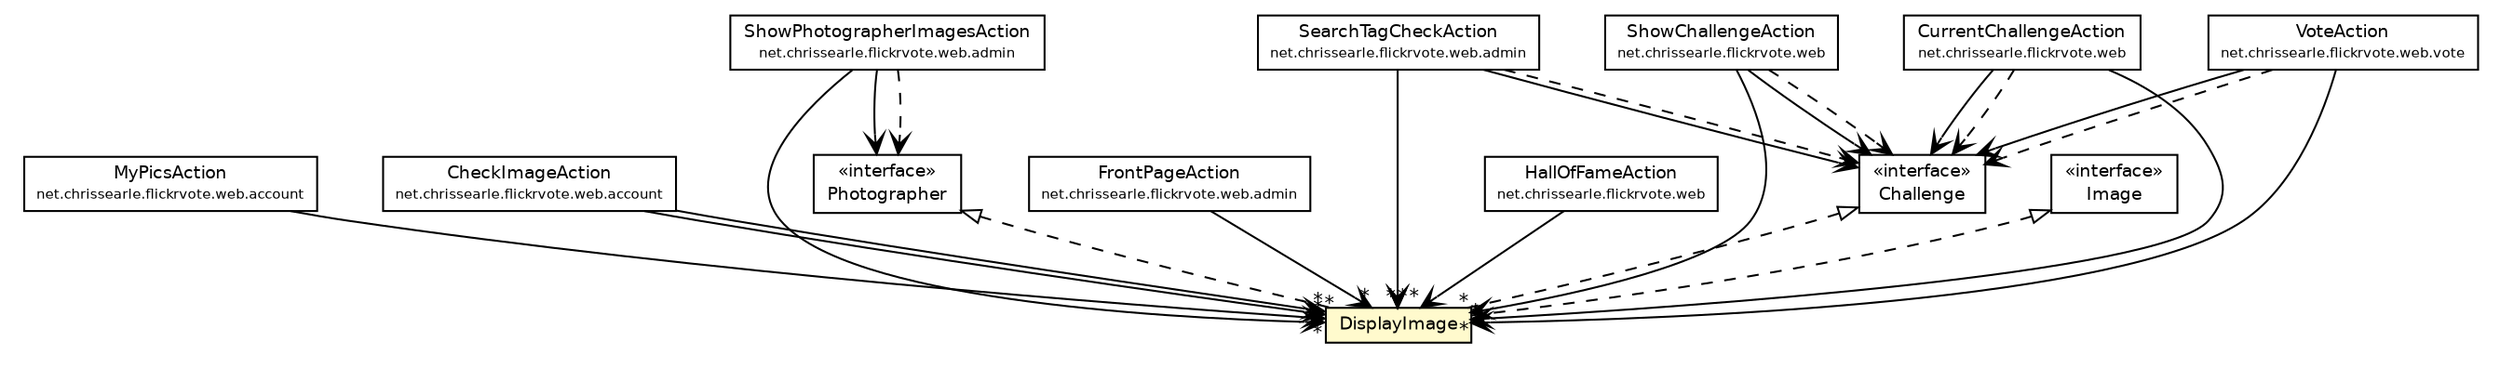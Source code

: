 #!/usr/local/bin/dot
#
# Class diagram 
# Generated by UmlGraph version 4.6 (http://www.spinellis.gr/sw/umlgraph)
#

digraph G {
	edge [fontname="Helvetica",fontsize=10,labelfontname="Helvetica",labelfontsize=10];
	node [fontname="Helvetica",fontsize=10,shape=plaintext];
	// net.chrissearle.flickrvote.web.account.MyPicsAction
	c12006 [label=<<table border="0" cellborder="1" cellspacing="0" cellpadding="2" port="p" href="../account/MyPicsAction.html">
		<tr><td><table border="0" cellspacing="0" cellpadding="1">
			<tr><td> MyPicsAction </td></tr>
			<tr><td><font point-size="7.0"> net.chrissearle.flickrvote.web.account </font></td></tr>
		</table></td></tr>
		</table>>, fontname="Helvetica", fontcolor="black", fontsize=9.0];
	// net.chrissearle.flickrvote.web.account.CheckImageAction
	c12007 [label=<<table border="0" cellborder="1" cellspacing="0" cellpadding="2" port="p" href="../account/CheckImageAction.html">
		<tr><td><table border="0" cellspacing="0" cellpadding="1">
			<tr><td> CheckImageAction </td></tr>
			<tr><td><font point-size="7.0"> net.chrissearle.flickrvote.web.account </font></td></tr>
		</table></td></tr>
		</table>>, fontname="Helvetica", fontcolor="black", fontsize=9.0];
	// net.chrissearle.flickrvote.web.admin.ShowPhotographerImagesAction
	c12009 [label=<<table border="0" cellborder="1" cellspacing="0" cellpadding="2" port="p" href="../admin/ShowPhotographerImagesAction.html">
		<tr><td><table border="0" cellspacing="0" cellpadding="1">
			<tr><td> ShowPhotographerImagesAction </td></tr>
			<tr><td><font point-size="7.0"> net.chrissearle.flickrvote.web.admin </font></td></tr>
		</table></td></tr>
		</table>>, fontname="Helvetica", fontcolor="black", fontsize=9.0];
	// net.chrissearle.flickrvote.web.admin.SearchTagCheckAction
	c12012 [label=<<table border="0" cellborder="1" cellspacing="0" cellpadding="2" port="p" href="../admin/SearchTagCheckAction.html">
		<tr><td><table border="0" cellspacing="0" cellpadding="1">
			<tr><td> SearchTagCheckAction </td></tr>
			<tr><td><font point-size="7.0"> net.chrissearle.flickrvote.web.admin </font></td></tr>
		</table></td></tr>
		</table>>, fontname="Helvetica", fontcolor="black", fontsize=9.0];
	// net.chrissearle.flickrvote.web.admin.FrontPageAction
	c12019 [label=<<table border="0" cellborder="1" cellspacing="0" cellpadding="2" port="p" href="../admin/FrontPageAction.html">
		<tr><td><table border="0" cellspacing="0" cellpadding="1">
			<tr><td> FrontPageAction </td></tr>
			<tr><td><font point-size="7.0"> net.chrissearle.flickrvote.web.admin </font></td></tr>
		</table></td></tr>
		</table>>, fontname="Helvetica", fontcolor="black", fontsize=9.0];
	// net.chrissearle.flickrvote.web.ShowChallengeAction
	c12029 [label=<<table border="0" cellborder="1" cellspacing="0" cellpadding="2" port="p" href="../ShowChallengeAction.html">
		<tr><td><table border="0" cellspacing="0" cellpadding="1">
			<tr><td> ShowChallengeAction </td></tr>
			<tr><td><font point-size="7.0"> net.chrissearle.flickrvote.web </font></td></tr>
		</table></td></tr>
		</table>>, fontname="Helvetica", fontcolor="black", fontsize=9.0];
	// net.chrissearle.flickrvote.web.HallOfFameAction
	c12032 [label=<<table border="0" cellborder="1" cellspacing="0" cellpadding="2" port="p" href="../HallOfFameAction.html">
		<tr><td><table border="0" cellspacing="0" cellpadding="1">
			<tr><td> HallOfFameAction </td></tr>
			<tr><td><font point-size="7.0"> net.chrissearle.flickrvote.web </font></td></tr>
		</table></td></tr>
		</table>>, fontname="Helvetica", fontcolor="black", fontsize=9.0];
	// net.chrissearle.flickrvote.web.CurrentChallengeAction
	c12035 [label=<<table border="0" cellborder="1" cellspacing="0" cellpadding="2" port="p" href="../CurrentChallengeAction.html">
		<tr><td><table border="0" cellspacing="0" cellpadding="1">
			<tr><td> CurrentChallengeAction </td></tr>
			<tr><td><font point-size="7.0"> net.chrissearle.flickrvote.web </font></td></tr>
		</table></td></tr>
		</table>>, fontname="Helvetica", fontcolor="black", fontsize=9.0];
	// net.chrissearle.flickrvote.web.model.Photographer
	c12039 [label=<<table border="0" cellborder="1" cellspacing="0" cellpadding="2" port="p" href="./Photographer.html">
		<tr><td><table border="0" cellspacing="0" cellpadding="1">
			<tr><td> &laquo;interface&raquo; </td></tr>
			<tr><td> Photographer </td></tr>
		</table></td></tr>
		</table>>, fontname="Helvetica", fontcolor="black", fontsize=9.0];
	// net.chrissearle.flickrvote.web.model.Image
	c12040 [label=<<table border="0" cellborder="1" cellspacing="0" cellpadding="2" port="p" href="./Image.html">
		<tr><td><table border="0" cellspacing="0" cellpadding="1">
			<tr><td> &laquo;interface&raquo; </td></tr>
			<tr><td> Image </td></tr>
		</table></td></tr>
		</table>>, fontname="Helvetica", fontcolor="black", fontsize=9.0];
	// net.chrissearle.flickrvote.web.model.DisplayImage
	c12042 [label=<<table border="0" cellborder="1" cellspacing="0" cellpadding="2" port="p" bgcolor="lemonChiffon" href="./DisplayImage.html">
		<tr><td><table border="0" cellspacing="0" cellpadding="1">
			<tr><td> DisplayImage </td></tr>
		</table></td></tr>
		</table>>, fontname="Helvetica", fontcolor="black", fontsize=9.0];
	// net.chrissearle.flickrvote.web.model.Challenge
	c12045 [label=<<table border="0" cellborder="1" cellspacing="0" cellpadding="2" port="p" href="./Challenge.html">
		<tr><td><table border="0" cellspacing="0" cellpadding="1">
			<tr><td> &laquo;interface&raquo; </td></tr>
			<tr><td> Challenge </td></tr>
		</table></td></tr>
		</table>>, fontname="Helvetica", fontcolor="black", fontsize=9.0];
	// net.chrissearle.flickrvote.web.vote.VoteAction
	c12052 [label=<<table border="0" cellborder="1" cellspacing="0" cellpadding="2" port="p" href="../vote/VoteAction.html">
		<tr><td><table border="0" cellspacing="0" cellpadding="1">
			<tr><td> VoteAction </td></tr>
			<tr><td><font point-size="7.0"> net.chrissearle.flickrvote.web.vote </font></td></tr>
		</table></td></tr>
		</table>>, fontname="Helvetica", fontcolor="black", fontsize=9.0];
	//net.chrissearle.flickrvote.web.model.DisplayImage implements net.chrissearle.flickrvote.web.model.Image
	c12040:p -> c12042:p [dir=back,arrowtail=empty,style=dashed];
	//net.chrissearle.flickrvote.web.model.DisplayImage implements net.chrissearle.flickrvote.web.model.Photographer
	c12039:p -> c12042:p [dir=back,arrowtail=empty,style=dashed];
	//net.chrissearle.flickrvote.web.model.DisplayImage implements net.chrissearle.flickrvote.web.model.Challenge
	c12045:p -> c12042:p [dir=back,arrowtail=empty,style=dashed];
	// net.chrissearle.flickrvote.web.account.MyPicsAction NAVASSOC net.chrissearle.flickrvote.web.model.DisplayImage
	c12006:p -> c12042:p [taillabel="", label="", headlabel="*", fontname="Helvetica", fontcolor="black", fontsize=10.0, color="black", arrowhead=open];
	// net.chrissearle.flickrvote.web.account.CheckImageAction NAVASSOC net.chrissearle.flickrvote.web.model.DisplayImage
	c12007:p -> c12042:p [taillabel="", label="", headlabel="*", fontname="Helvetica", fontcolor="black", fontsize=10.0, color="black", arrowhead=open];
	// net.chrissearle.flickrvote.web.account.CheckImageAction NAVASSOC net.chrissearle.flickrvote.web.model.DisplayImage
	c12007:p -> c12042:p [taillabel="", label="", headlabel="*", fontname="Helvetica", fontcolor="black", fontsize=10.0, color="black", arrowhead=open];
	// net.chrissearle.flickrvote.web.admin.ShowPhotographerImagesAction NAVASSOC net.chrissearle.flickrvote.web.model.DisplayImage
	c12009:p -> c12042:p [taillabel="", label="", headlabel="*", fontname="Helvetica", fontcolor="black", fontsize=10.0, color="black", arrowhead=open];
	// net.chrissearle.flickrvote.web.admin.ShowPhotographerImagesAction NAVASSOC net.chrissearle.flickrvote.web.model.Photographer
	c12009:p -> c12039:p [taillabel="", label="", headlabel="", fontname="Helvetica", fontcolor="black", fontsize=10.0, color="black", arrowhead=open];
	// net.chrissearle.flickrvote.web.admin.SearchTagCheckAction NAVASSOC net.chrissearle.flickrvote.web.model.DisplayImage
	c12012:p -> c12042:p [taillabel="", label="", headlabel="*", fontname="Helvetica", fontcolor="black", fontsize=10.0, color="black", arrowhead=open];
	// net.chrissearle.flickrvote.web.admin.SearchTagCheckAction NAVASSOC net.chrissearle.flickrvote.web.model.DisplayImage
	c12012:p -> c12042:p [taillabel="", label="", headlabel="*", fontname="Helvetica", fontcolor="black", fontsize=10.0, color="black", arrowhead=open];
	// net.chrissearle.flickrvote.web.admin.SearchTagCheckAction NAVASSOC net.chrissearle.flickrvote.web.model.Challenge
	c12012:p -> c12045:p [taillabel="", label="", headlabel="", fontname="Helvetica", fontcolor="black", fontsize=10.0, color="black", arrowhead=open];
	// net.chrissearle.flickrvote.web.admin.FrontPageAction NAVASSOC net.chrissearle.flickrvote.web.model.DisplayImage
	c12019:p -> c12042:p [taillabel="", label="", headlabel="*", fontname="Helvetica", fontcolor="black", fontsize=10.0, color="black", arrowhead=open];
	// net.chrissearle.flickrvote.web.ShowChallengeAction NAVASSOC net.chrissearle.flickrvote.web.model.DisplayImage
	c12029:p -> c12042:p [taillabel="", label="", headlabel="*", fontname="Helvetica", fontcolor="black", fontsize=10.0, color="black", arrowhead=open];
	// net.chrissearle.flickrvote.web.ShowChallengeAction NAVASSOC net.chrissearle.flickrvote.web.model.Challenge
	c12029:p -> c12045:p [taillabel="", label="", headlabel="", fontname="Helvetica", fontcolor="black", fontsize=10.0, color="black", arrowhead=open];
	// net.chrissearle.flickrvote.web.HallOfFameAction NAVASSOC net.chrissearle.flickrvote.web.model.DisplayImage
	c12032:p -> c12042:p [taillabel="", label="", headlabel="*", fontname="Helvetica", fontcolor="black", fontsize=10.0, color="black", arrowhead=open];
	// net.chrissearle.flickrvote.web.CurrentChallengeAction NAVASSOC net.chrissearle.flickrvote.web.model.DisplayImage
	c12035:p -> c12042:p [taillabel="", label="", headlabel="*", fontname="Helvetica", fontcolor="black", fontsize=10.0, color="black", arrowhead=open];
	// net.chrissearle.flickrvote.web.CurrentChallengeAction NAVASSOC net.chrissearle.flickrvote.web.model.Challenge
	c12035:p -> c12045:p [taillabel="", label="", headlabel="", fontname="Helvetica", fontcolor="black", fontsize=10.0, color="black", arrowhead=open];
	// net.chrissearle.flickrvote.web.vote.VoteAction NAVASSOC net.chrissearle.flickrvote.web.model.Challenge
	c12052:p -> c12045:p [taillabel="", label="", headlabel="", fontname="Helvetica", fontcolor="black", fontsize=10.0, color="black", arrowhead=open];
	// net.chrissearle.flickrvote.web.vote.VoteAction NAVASSOC net.chrissearle.flickrvote.web.model.DisplayImage
	c12052:p -> c12042:p [taillabel="", label="", headlabel="*", fontname="Helvetica", fontcolor="black", fontsize=10.0, color="black", arrowhead=open];
	// net.chrissearle.flickrvote.web.admin.ShowPhotographerImagesAction DEPEND net.chrissearle.flickrvote.web.model.Photographer
	c12009:p -> c12039:p [taillabel="", label="", headlabel="", fontname="Helvetica", fontcolor="black", fontsize=10.0, color="black", arrowhead=open, style=dashed];
	// net.chrissearle.flickrvote.web.admin.SearchTagCheckAction DEPEND net.chrissearle.flickrvote.web.model.Challenge
	c12012:p -> c12045:p [taillabel="", label="", headlabel="", fontname="Helvetica", fontcolor="black", fontsize=10.0, color="black", arrowhead=open, style=dashed];
	// net.chrissearle.flickrvote.web.ShowChallengeAction DEPEND net.chrissearle.flickrvote.web.model.Challenge
	c12029:p -> c12045:p [taillabel="", label="", headlabel="", fontname="Helvetica", fontcolor="black", fontsize=10.0, color="black", arrowhead=open, style=dashed];
	// net.chrissearle.flickrvote.web.CurrentChallengeAction DEPEND net.chrissearle.flickrvote.web.model.Challenge
	c12035:p -> c12045:p [taillabel="", label="", headlabel="", fontname="Helvetica", fontcolor="black", fontsize=10.0, color="black", arrowhead=open, style=dashed];
	// net.chrissearle.flickrvote.web.vote.VoteAction DEPEND net.chrissearle.flickrvote.web.model.Challenge
	c12052:p -> c12045:p [taillabel="", label="", headlabel="", fontname="Helvetica", fontcolor="black", fontsize=10.0, color="black", arrowhead=open, style=dashed];
}

